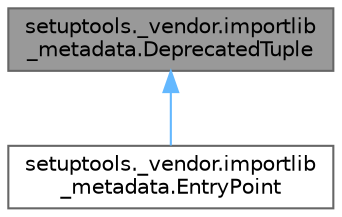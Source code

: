 digraph "setuptools._vendor.importlib_metadata.DeprecatedTuple"
{
 // LATEX_PDF_SIZE
  bgcolor="transparent";
  edge [fontname=Helvetica,fontsize=10,labelfontname=Helvetica,labelfontsize=10];
  node [fontname=Helvetica,fontsize=10,shape=box,height=0.2,width=0.4];
  Node1 [id="Node000001",label="setuptools._vendor.importlib\l_metadata.DeprecatedTuple",height=0.2,width=0.4,color="gray40", fillcolor="grey60", style="filled", fontcolor="black",tooltip=" "];
  Node1 -> Node2 [id="edge1_Node000001_Node000002",dir="back",color="steelblue1",style="solid",tooltip=" "];
  Node2 [id="Node000002",label="setuptools._vendor.importlib\l_metadata.EntryPoint",height=0.2,width=0.4,color="gray40", fillcolor="white", style="filled",URL="$classsetuptools_1_1__vendor_1_1importlib__metadata_1_1_entry_point.html",tooltip=" "];
}
